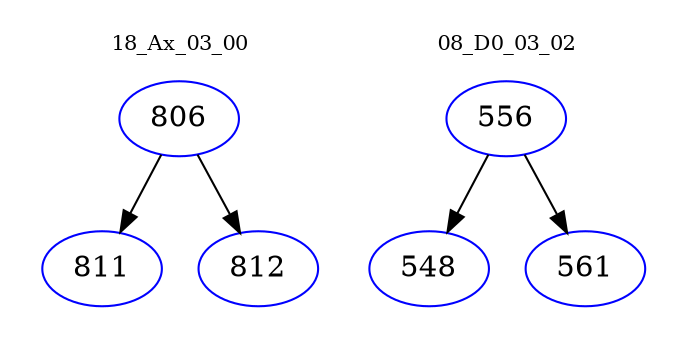 digraph{
subgraph cluster_0 {
color = white
label = "18_Ax_03_00";
fontsize=10;
T0_806 [label="806", color="blue"]
T0_806 -> T0_811 [color="black"]
T0_811 [label="811", color="blue"]
T0_806 -> T0_812 [color="black"]
T0_812 [label="812", color="blue"]
}
subgraph cluster_1 {
color = white
label = "08_D0_03_02";
fontsize=10;
T1_556 [label="556", color="blue"]
T1_556 -> T1_548 [color="black"]
T1_548 [label="548", color="blue"]
T1_556 -> T1_561 [color="black"]
T1_561 [label="561", color="blue"]
}
}
